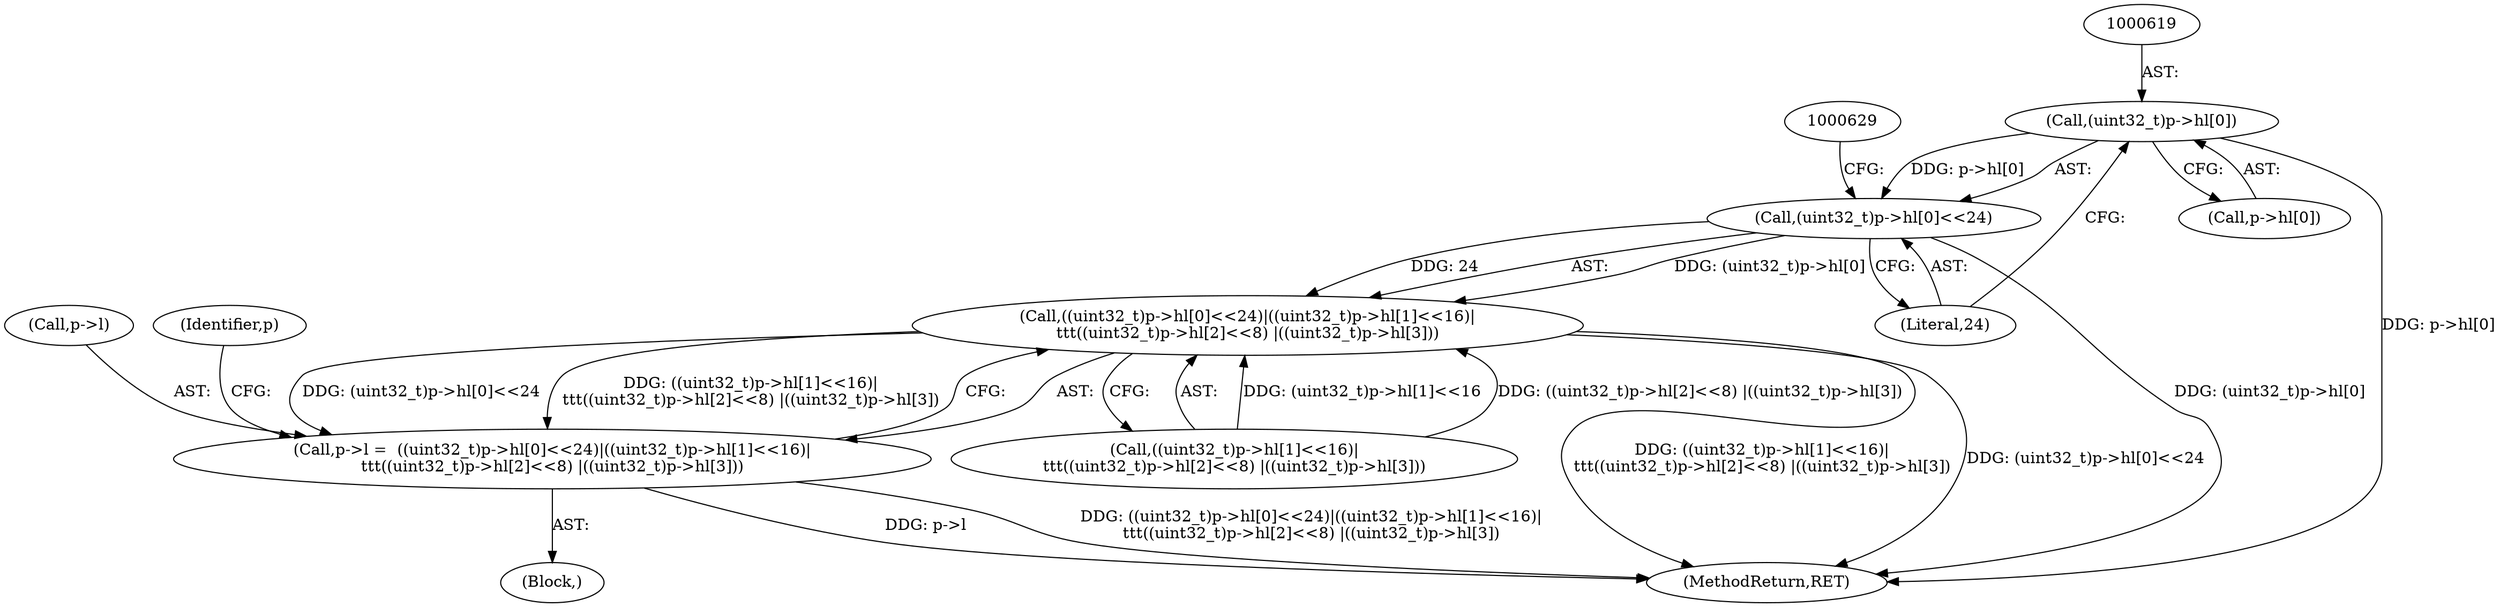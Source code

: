 digraph "0_file_4a284c89d6ef11aca34da65da7d673050a5ea320_2@array" {
"1000618" [label="(Call,(uint32_t)p->hl[0])"];
"1000617" [label="(Call,(uint32_t)p->hl[0]<<24)"];
"1000616" [label="(Call,((uint32_t)p->hl[0]<<24)|((uint32_t)p->hl[1]<<16)|\n\t\t\t((uint32_t)p->hl[2]<<8) |((uint32_t)p->hl[3]))"];
"1000612" [label="(Call,p->l =  ((uint32_t)p->hl[0]<<24)|((uint32_t)p->hl[1]<<16)|\n\t\t\t((uint32_t)p->hl[2]<<8) |((uint32_t)p->hl[3]))"];
"1000902" [label="(MethodReturn,RET)"];
"1000625" [label="(Literal,24)"];
"1000616" [label="(Call,((uint32_t)p->hl[0]<<24)|((uint32_t)p->hl[1]<<16)|\n\t\t\t((uint32_t)p->hl[2]<<8) |((uint32_t)p->hl[3]))"];
"1000122" [label="(Block,)"];
"1000613" [label="(Call,p->l)"];
"1000618" [label="(Call,(uint32_t)p->hl[0])"];
"1000617" [label="(Call,(uint32_t)p->hl[0]<<24)"];
"1000612" [label="(Call,p->l =  ((uint32_t)p->hl[0]<<24)|((uint32_t)p->hl[1]<<16)|\n\t\t\t((uint32_t)p->hl[2]<<8) |((uint32_t)p->hl[3]))"];
"1000654" [label="(Identifier,p)"];
"1000626" [label="(Call,((uint32_t)p->hl[1]<<16)|\n\t\t\t((uint32_t)p->hl[2]<<8) |((uint32_t)p->hl[3]))"];
"1000620" [label="(Call,p->hl[0])"];
"1000618" -> "1000617"  [label="AST: "];
"1000618" -> "1000620"  [label="CFG: "];
"1000619" -> "1000618"  [label="AST: "];
"1000620" -> "1000618"  [label="AST: "];
"1000625" -> "1000618"  [label="CFG: "];
"1000618" -> "1000902"  [label="DDG: p->hl[0]"];
"1000618" -> "1000617"  [label="DDG: p->hl[0]"];
"1000617" -> "1000616"  [label="AST: "];
"1000617" -> "1000625"  [label="CFG: "];
"1000625" -> "1000617"  [label="AST: "];
"1000629" -> "1000617"  [label="CFG: "];
"1000617" -> "1000902"  [label="DDG: (uint32_t)p->hl[0]"];
"1000617" -> "1000616"  [label="DDG: (uint32_t)p->hl[0]"];
"1000617" -> "1000616"  [label="DDG: 24"];
"1000616" -> "1000612"  [label="AST: "];
"1000616" -> "1000626"  [label="CFG: "];
"1000626" -> "1000616"  [label="AST: "];
"1000612" -> "1000616"  [label="CFG: "];
"1000616" -> "1000902"  [label="DDG: ((uint32_t)p->hl[1]<<16)|\n\t\t\t((uint32_t)p->hl[2]<<8) |((uint32_t)p->hl[3])"];
"1000616" -> "1000902"  [label="DDG: (uint32_t)p->hl[0]<<24"];
"1000616" -> "1000612"  [label="DDG: (uint32_t)p->hl[0]<<24"];
"1000616" -> "1000612"  [label="DDG: ((uint32_t)p->hl[1]<<16)|\n\t\t\t((uint32_t)p->hl[2]<<8) |((uint32_t)p->hl[3])"];
"1000626" -> "1000616"  [label="DDG: (uint32_t)p->hl[1]<<16"];
"1000626" -> "1000616"  [label="DDG: ((uint32_t)p->hl[2]<<8) |((uint32_t)p->hl[3])"];
"1000612" -> "1000122"  [label="AST: "];
"1000613" -> "1000612"  [label="AST: "];
"1000654" -> "1000612"  [label="CFG: "];
"1000612" -> "1000902"  [label="DDG: p->l"];
"1000612" -> "1000902"  [label="DDG: ((uint32_t)p->hl[0]<<24)|((uint32_t)p->hl[1]<<16)|\n\t\t\t((uint32_t)p->hl[2]<<8) |((uint32_t)p->hl[3])"];
}
